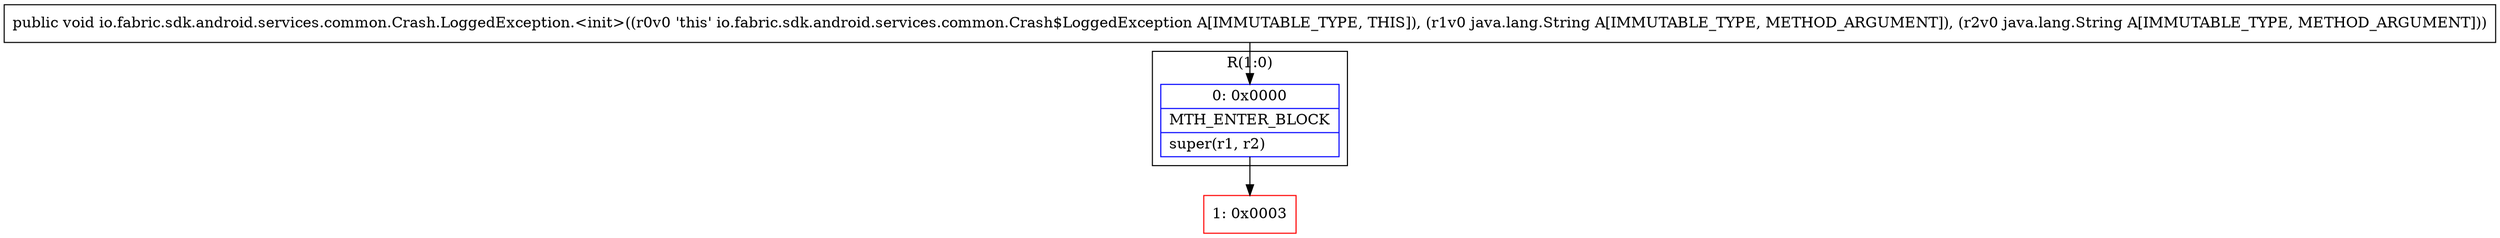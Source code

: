 digraph "CFG forio.fabric.sdk.android.services.common.Crash.LoggedException.\<init\>(Ljava\/lang\/String;Ljava\/lang\/String;)V" {
subgraph cluster_Region_1616492333 {
label = "R(1:0)";
node [shape=record,color=blue];
Node_0 [shape=record,label="{0\:\ 0x0000|MTH_ENTER_BLOCK\l|super(r1, r2)\l}"];
}
Node_1 [shape=record,color=red,label="{1\:\ 0x0003}"];
MethodNode[shape=record,label="{public void io.fabric.sdk.android.services.common.Crash.LoggedException.\<init\>((r0v0 'this' io.fabric.sdk.android.services.common.Crash$LoggedException A[IMMUTABLE_TYPE, THIS]), (r1v0 java.lang.String A[IMMUTABLE_TYPE, METHOD_ARGUMENT]), (r2v0 java.lang.String A[IMMUTABLE_TYPE, METHOD_ARGUMENT])) }"];
MethodNode -> Node_0;
Node_0 -> Node_1;
}


